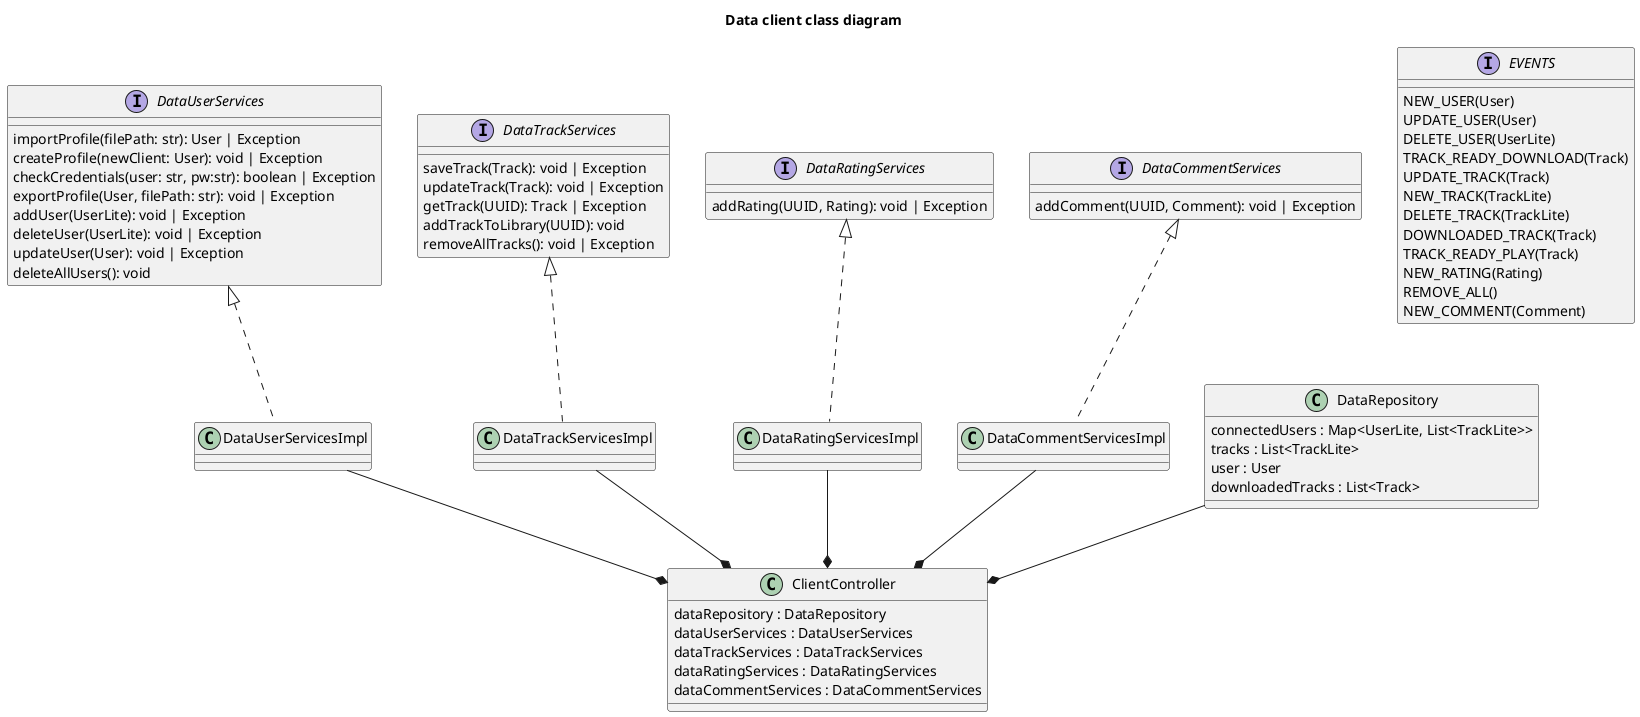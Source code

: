 @startuml Data client class diagram
title Data client class diagram

    interface DataUserServices {
        importProfile(filePath: str): User | Exception
        createProfile(newClient: User): void | Exception
        checkCredentials(user: str, pw:str): boolean | Exception
        exportProfile(User, filePath: str): void | Exception
        addUser(UserLite): void | Exception
        deleteUser(UserLite): void | Exception
        updateUser(User): void | Exception
        deleteAllUsers(): void
    }

    interface DataTrackServices {
        saveTrack(Track): void | Exception
        updateTrack(Track): void | Exception
        getTrack(UUID): Track | Exception
        addTrackToLibrary(UUID): void
        removeAllTracks(): void | Exception
    }

    interface DataRatingServices {
        addRating(UUID, Rating): void | Exception
    }

    interface DataCommentServices {
        addComment(UUID, Comment): void | Exception
    }

    class DataUserServicesImpl implements DataUserServices {

    }

    class DataTrackServicesImpl implements DataTrackServices {

    }

    class DataRatingServicesImpl implements DataRatingServices {

    }

    class DataCommentServicesImpl implements DataCommentServices {

    }


    class ClientController {
        dataRepository : DataRepository
        dataUserServices : DataUserServices
        dataTrackServices : DataTrackServices
        dataRatingServices : DataRatingServices
        dataCommentServices : DataCommentServices
    }

    class DataRepository {
        connectedUsers : Map<UserLite, List<TrackLite>>
        tracks : List<TrackLite>
        user : User
        downloadedTracks : List<Track>
    }

    DataRepository --* ClientController
    DataUserServicesImpl --* ClientController
    DataTrackServicesImpl --* ClientController
    DataRatingServicesImpl --* ClientController
    DataCommentServicesImpl --* ClientController

    interface EVENTS {
        NEW_USER(User)
        UPDATE_USER(User)
        DELETE_USER(UserLite)
        TRACK_READY_DOWNLOAD(Track)
        UPDATE_TRACK(Track)
        NEW_TRACK(TrackLite)
        DELETE_TRACK(TrackLite)
        DOWNLOADED_TRACK(Track)
        TRACK_READY_PLAY(Track)
        NEW_RATING(Rating)
        REMOVE_ALL()
        NEW_COMMENT(Comment)
    }


@enduml 
